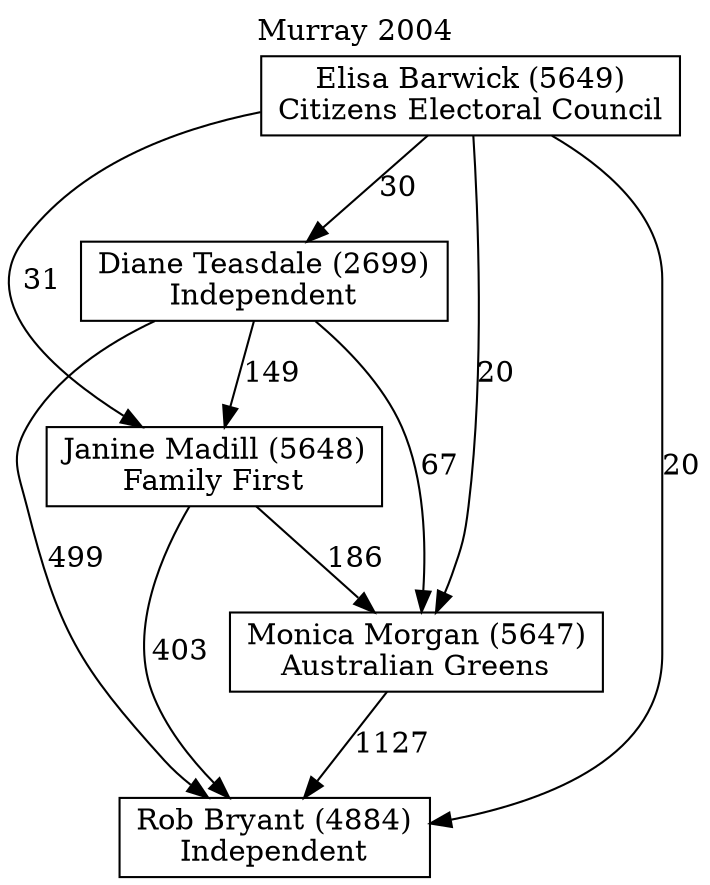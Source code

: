 // House preference flow
digraph "Rob Bryant (4884)_Murray_2004" {
	graph [label="Murray 2004" labelloc=t mclimit=10]
	node [shape=box]
	"Rob Bryant (4884)" [label="Rob Bryant (4884)
Independent"]
	"Monica Morgan (5647)" [label="Monica Morgan (5647)
Australian Greens"]
	"Janine Madill (5648)" [label="Janine Madill (5648)
Family First"]
	"Diane Teasdale (2699)" [label="Diane Teasdale (2699)
Independent"]
	"Elisa Barwick (5649)" [label="Elisa Barwick (5649)
Citizens Electoral Council"]
	"Monica Morgan (5647)" -> "Rob Bryant (4884)" [label=1127]
	"Janine Madill (5648)" -> "Monica Morgan (5647)" [label=186]
	"Diane Teasdale (2699)" -> "Janine Madill (5648)" [label=149]
	"Elisa Barwick (5649)" -> "Diane Teasdale (2699)" [label=30]
	"Janine Madill (5648)" -> "Rob Bryant (4884)" [label=403]
	"Diane Teasdale (2699)" -> "Rob Bryant (4884)" [label=499]
	"Elisa Barwick (5649)" -> "Rob Bryant (4884)" [label=20]
	"Elisa Barwick (5649)" -> "Janine Madill (5648)" [label=31]
	"Diane Teasdale (2699)" -> "Monica Morgan (5647)" [label=67]
	"Elisa Barwick (5649)" -> "Monica Morgan (5647)" [label=20]
}
